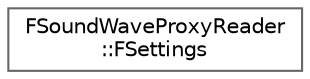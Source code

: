 digraph "Graphical Class Hierarchy"
{
 // INTERACTIVE_SVG=YES
 // LATEX_PDF_SIZE
  bgcolor="transparent";
  edge [fontname=Helvetica,fontsize=10,labelfontname=Helvetica,labelfontsize=10];
  node [fontname=Helvetica,fontsize=10,shape=box,height=0.2,width=0.4];
  rankdir="LR";
  Node0 [id="Node000000",label="FSoundWaveProxyReader\l::FSettings",height=0.2,width=0.4,color="grey40", fillcolor="white", style="filled",URL="$d8/d1f/structFSoundWaveProxyReader_1_1FSettings.html",tooltip="Settings for a FSoundWaveProxyReader."];
}
